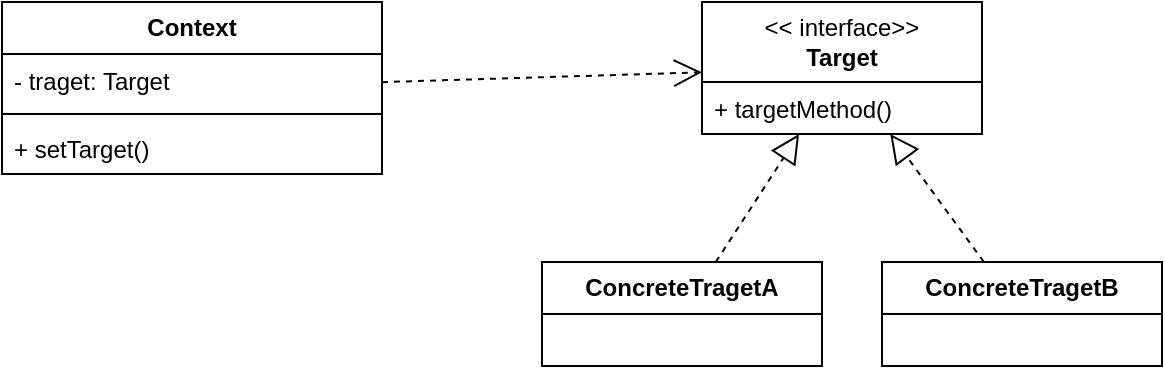 <mxfile version="21.6.8" type="github">
  <diagram name="Page-1" id="Sl8zL89Z4jMg33BSM9n0">
    <mxGraphModel dx="771" dy="353" grid="1" gridSize="10" guides="1" tooltips="1" connect="1" arrows="1" fold="1" page="1" pageScale="1" pageWidth="850" pageHeight="1100" math="0" shadow="0">
      <root>
        <mxCell id="0" />
        <mxCell id="1" parent="0" />
        <mxCell id="osWkwcT-R3xe4O-yYMl8-12" value="&amp;lt;&amp;lt; interface&amp;gt;&amp;gt;&lt;br&gt;&lt;b&gt;Target&lt;/b&gt;" style="swimlane;fontStyle=0;childLayout=stackLayout;horizontal=1;startSize=40;fillColor=none;horizontalStack=0;resizeParent=1;resizeParentMax=0;resizeLast=0;collapsible=1;marginBottom=0;whiteSpace=wrap;html=1;" parent="1" vertex="1">
          <mxGeometry x="410" y="280" width="140" height="66" as="geometry" />
        </mxCell>
        <mxCell id="osWkwcT-R3xe4O-yYMl8-15" value="+ targetMethod()" style="text;strokeColor=none;fillColor=none;align=left;verticalAlign=top;spacingLeft=4;spacingRight=4;overflow=hidden;rotatable=0;points=[[0,0.5],[1,0.5]];portConstraint=eastwest;whiteSpace=wrap;html=1;" parent="osWkwcT-R3xe4O-yYMl8-12" vertex="1">
          <mxGeometry y="40" width="140" height="26" as="geometry" />
        </mxCell>
        <mxCell id="osWkwcT-R3xe4O-yYMl8-16" value="&lt;b&gt;Context&lt;/b&gt;" style="swimlane;fontStyle=0;childLayout=stackLayout;horizontal=1;startSize=26;fillColor=none;horizontalStack=0;resizeParent=1;resizeParentMax=0;resizeLast=0;collapsible=1;marginBottom=0;whiteSpace=wrap;html=1;" parent="1" vertex="1">
          <mxGeometry x="60" y="280" width="190" height="86" as="geometry" />
        </mxCell>
        <mxCell id="osWkwcT-R3xe4O-yYMl8-17" value="- traget: Target" style="text;strokeColor=none;fillColor=none;align=left;verticalAlign=top;spacingLeft=4;spacingRight=4;overflow=hidden;rotatable=0;points=[[0,0.5],[1,0.5]];portConstraint=eastwest;whiteSpace=wrap;html=1;" parent="osWkwcT-R3xe4O-yYMl8-16" vertex="1">
          <mxGeometry y="26" width="190" height="26" as="geometry" />
        </mxCell>
        <mxCell id="osWkwcT-R3xe4O-yYMl8-23" value="" style="line;strokeWidth=1;fillColor=none;align=left;verticalAlign=middle;spacingTop=-1;spacingLeft=3;spacingRight=3;rotatable=0;labelPosition=right;points=[];portConstraint=eastwest;strokeColor=inherit;" parent="osWkwcT-R3xe4O-yYMl8-16" vertex="1">
          <mxGeometry y="52" width="190" height="8" as="geometry" />
        </mxCell>
        <mxCell id="osWkwcT-R3xe4O-yYMl8-22" value="+ setTarget()" style="text;strokeColor=none;fillColor=none;align=left;verticalAlign=top;spacingLeft=4;spacingRight=4;overflow=hidden;rotatable=0;points=[[0,0.5],[1,0.5]];portConstraint=eastwest;whiteSpace=wrap;html=1;" parent="osWkwcT-R3xe4O-yYMl8-16" vertex="1">
          <mxGeometry y="60" width="190" height="26" as="geometry" />
        </mxCell>
        <mxCell id="osWkwcT-R3xe4O-yYMl8-24" value="&lt;b&gt;ConcreteTragetA&lt;/b&gt;" style="swimlane;fontStyle=0;childLayout=stackLayout;horizontal=1;startSize=26;fillColor=none;horizontalStack=0;resizeParent=1;resizeParentMax=0;resizeLast=0;collapsible=1;marginBottom=0;whiteSpace=wrap;html=1;" parent="1" vertex="1">
          <mxGeometry x="330" y="410" width="140" height="52" as="geometry" />
        </mxCell>
        <mxCell id="osWkwcT-R3xe4O-yYMl8-28" value="&lt;b&gt;ConcreteTragetB&lt;/b&gt;" style="swimlane;fontStyle=0;childLayout=stackLayout;horizontal=1;startSize=26;fillColor=none;horizontalStack=0;resizeParent=1;resizeParentMax=0;resizeLast=0;collapsible=1;marginBottom=0;whiteSpace=wrap;html=1;" parent="1" vertex="1">
          <mxGeometry x="500" y="410" width="140" height="52" as="geometry" />
        </mxCell>
        <mxCell id="osWkwcT-R3xe4O-yYMl8-29" value="" style="endArrow=block;dashed=1;endFill=0;endSize=12;html=1;rounded=0;" parent="1" source="osWkwcT-R3xe4O-yYMl8-24" target="osWkwcT-R3xe4O-yYMl8-12" edge="1">
          <mxGeometry width="160" relative="1" as="geometry">
            <mxPoint x="260" y="470" as="sourcePoint" />
            <mxPoint x="420" y="470" as="targetPoint" />
          </mxGeometry>
        </mxCell>
        <mxCell id="osWkwcT-R3xe4O-yYMl8-30" value="" style="endArrow=block;dashed=1;endFill=0;endSize=12;html=1;rounded=0;" parent="1" source="osWkwcT-R3xe4O-yYMl8-28" target="osWkwcT-R3xe4O-yYMl8-12" edge="1">
          <mxGeometry width="160" relative="1" as="geometry">
            <mxPoint x="260" y="470" as="sourcePoint" />
            <mxPoint x="420" y="470" as="targetPoint" />
          </mxGeometry>
        </mxCell>
        <mxCell id="0_CreyI504RKuygrVgf_-1" value="" style="endArrow=open;endSize=12;dashed=1;html=1;rounded=0;" edge="1" parent="1" source="osWkwcT-R3xe4O-yYMl8-16" target="osWkwcT-R3xe4O-yYMl8-12">
          <mxGeometry width="160" relative="1" as="geometry">
            <mxPoint x="300" y="430" as="sourcePoint" />
            <mxPoint x="460" y="430" as="targetPoint" />
          </mxGeometry>
        </mxCell>
      </root>
    </mxGraphModel>
  </diagram>
</mxfile>
